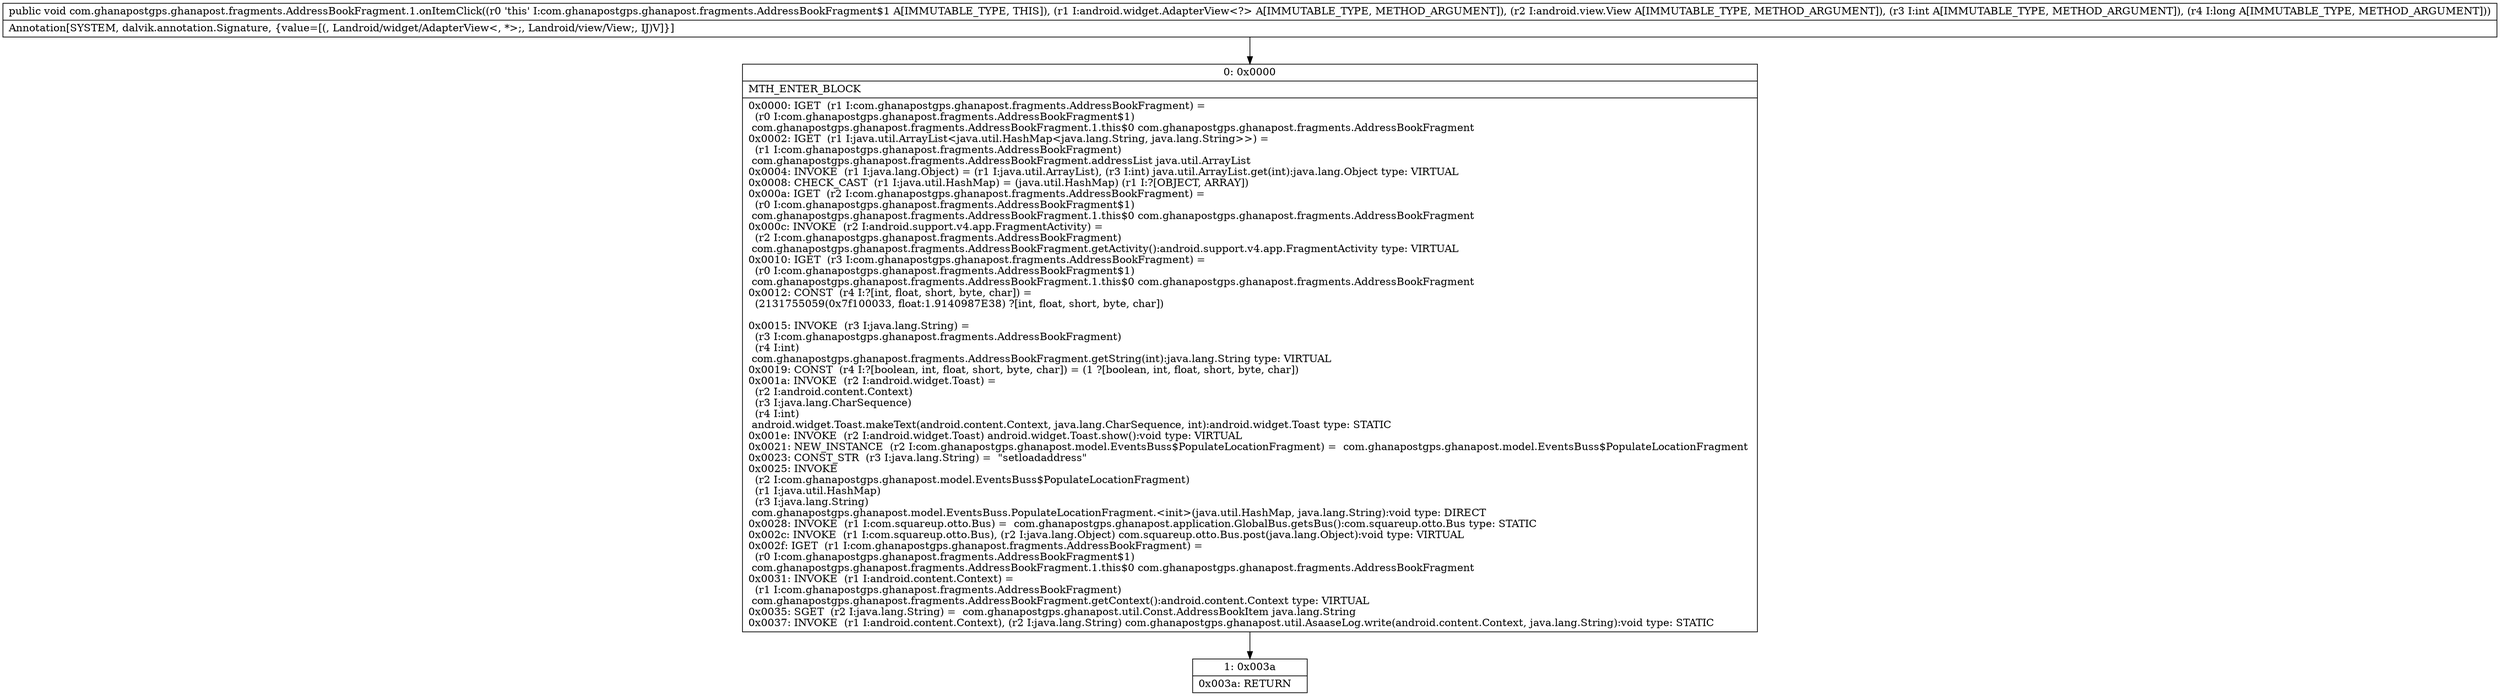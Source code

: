 digraph "CFG forcom.ghanapostgps.ghanapost.fragments.AddressBookFragment.1.onItemClick(Landroid\/widget\/AdapterView;Landroid\/view\/View;IJ)V" {
Node_0 [shape=record,label="{0\:\ 0x0000|MTH_ENTER_BLOCK\l|0x0000: IGET  (r1 I:com.ghanapostgps.ghanapost.fragments.AddressBookFragment) = \l  (r0 I:com.ghanapostgps.ghanapost.fragments.AddressBookFragment$1)\l com.ghanapostgps.ghanapost.fragments.AddressBookFragment.1.this$0 com.ghanapostgps.ghanapost.fragments.AddressBookFragment \l0x0002: IGET  (r1 I:java.util.ArrayList\<java.util.HashMap\<java.lang.String, java.lang.String\>\>) = \l  (r1 I:com.ghanapostgps.ghanapost.fragments.AddressBookFragment)\l com.ghanapostgps.ghanapost.fragments.AddressBookFragment.addressList java.util.ArrayList \l0x0004: INVOKE  (r1 I:java.lang.Object) = (r1 I:java.util.ArrayList), (r3 I:int) java.util.ArrayList.get(int):java.lang.Object type: VIRTUAL \l0x0008: CHECK_CAST  (r1 I:java.util.HashMap) = (java.util.HashMap) (r1 I:?[OBJECT, ARRAY]) \l0x000a: IGET  (r2 I:com.ghanapostgps.ghanapost.fragments.AddressBookFragment) = \l  (r0 I:com.ghanapostgps.ghanapost.fragments.AddressBookFragment$1)\l com.ghanapostgps.ghanapost.fragments.AddressBookFragment.1.this$0 com.ghanapostgps.ghanapost.fragments.AddressBookFragment \l0x000c: INVOKE  (r2 I:android.support.v4.app.FragmentActivity) = \l  (r2 I:com.ghanapostgps.ghanapost.fragments.AddressBookFragment)\l com.ghanapostgps.ghanapost.fragments.AddressBookFragment.getActivity():android.support.v4.app.FragmentActivity type: VIRTUAL \l0x0010: IGET  (r3 I:com.ghanapostgps.ghanapost.fragments.AddressBookFragment) = \l  (r0 I:com.ghanapostgps.ghanapost.fragments.AddressBookFragment$1)\l com.ghanapostgps.ghanapost.fragments.AddressBookFragment.1.this$0 com.ghanapostgps.ghanapost.fragments.AddressBookFragment \l0x0012: CONST  (r4 I:?[int, float, short, byte, char]) = \l  (2131755059(0x7f100033, float:1.9140987E38) ?[int, float, short, byte, char])\l \l0x0015: INVOKE  (r3 I:java.lang.String) = \l  (r3 I:com.ghanapostgps.ghanapost.fragments.AddressBookFragment)\l  (r4 I:int)\l com.ghanapostgps.ghanapost.fragments.AddressBookFragment.getString(int):java.lang.String type: VIRTUAL \l0x0019: CONST  (r4 I:?[boolean, int, float, short, byte, char]) = (1 ?[boolean, int, float, short, byte, char]) \l0x001a: INVOKE  (r2 I:android.widget.Toast) = \l  (r2 I:android.content.Context)\l  (r3 I:java.lang.CharSequence)\l  (r4 I:int)\l android.widget.Toast.makeText(android.content.Context, java.lang.CharSequence, int):android.widget.Toast type: STATIC \l0x001e: INVOKE  (r2 I:android.widget.Toast) android.widget.Toast.show():void type: VIRTUAL \l0x0021: NEW_INSTANCE  (r2 I:com.ghanapostgps.ghanapost.model.EventsBuss$PopulateLocationFragment) =  com.ghanapostgps.ghanapost.model.EventsBuss$PopulateLocationFragment \l0x0023: CONST_STR  (r3 I:java.lang.String) =  \"setloadaddress\" \l0x0025: INVOKE  \l  (r2 I:com.ghanapostgps.ghanapost.model.EventsBuss$PopulateLocationFragment)\l  (r1 I:java.util.HashMap)\l  (r3 I:java.lang.String)\l com.ghanapostgps.ghanapost.model.EventsBuss.PopulateLocationFragment.\<init\>(java.util.HashMap, java.lang.String):void type: DIRECT \l0x0028: INVOKE  (r1 I:com.squareup.otto.Bus) =  com.ghanapostgps.ghanapost.application.GlobalBus.getsBus():com.squareup.otto.Bus type: STATIC \l0x002c: INVOKE  (r1 I:com.squareup.otto.Bus), (r2 I:java.lang.Object) com.squareup.otto.Bus.post(java.lang.Object):void type: VIRTUAL \l0x002f: IGET  (r1 I:com.ghanapostgps.ghanapost.fragments.AddressBookFragment) = \l  (r0 I:com.ghanapostgps.ghanapost.fragments.AddressBookFragment$1)\l com.ghanapostgps.ghanapost.fragments.AddressBookFragment.1.this$0 com.ghanapostgps.ghanapost.fragments.AddressBookFragment \l0x0031: INVOKE  (r1 I:android.content.Context) = \l  (r1 I:com.ghanapostgps.ghanapost.fragments.AddressBookFragment)\l com.ghanapostgps.ghanapost.fragments.AddressBookFragment.getContext():android.content.Context type: VIRTUAL \l0x0035: SGET  (r2 I:java.lang.String) =  com.ghanapostgps.ghanapost.util.Const.AddressBookItem java.lang.String \l0x0037: INVOKE  (r1 I:android.content.Context), (r2 I:java.lang.String) com.ghanapostgps.ghanapost.util.AsaaseLog.write(android.content.Context, java.lang.String):void type: STATIC \l}"];
Node_1 [shape=record,label="{1\:\ 0x003a|0x003a: RETURN   \l}"];
MethodNode[shape=record,label="{public void com.ghanapostgps.ghanapost.fragments.AddressBookFragment.1.onItemClick((r0 'this' I:com.ghanapostgps.ghanapost.fragments.AddressBookFragment$1 A[IMMUTABLE_TYPE, THIS]), (r1 I:android.widget.AdapterView\<?\> A[IMMUTABLE_TYPE, METHOD_ARGUMENT]), (r2 I:android.view.View A[IMMUTABLE_TYPE, METHOD_ARGUMENT]), (r3 I:int A[IMMUTABLE_TYPE, METHOD_ARGUMENT]), (r4 I:long A[IMMUTABLE_TYPE, METHOD_ARGUMENT]))  | Annotation[SYSTEM, dalvik.annotation.Signature, \{value=[(, Landroid\/widget\/AdapterView\<, *\>;, Landroid\/view\/View;, IJ)V]\}]\l}"];
MethodNode -> Node_0;
Node_0 -> Node_1;
}

